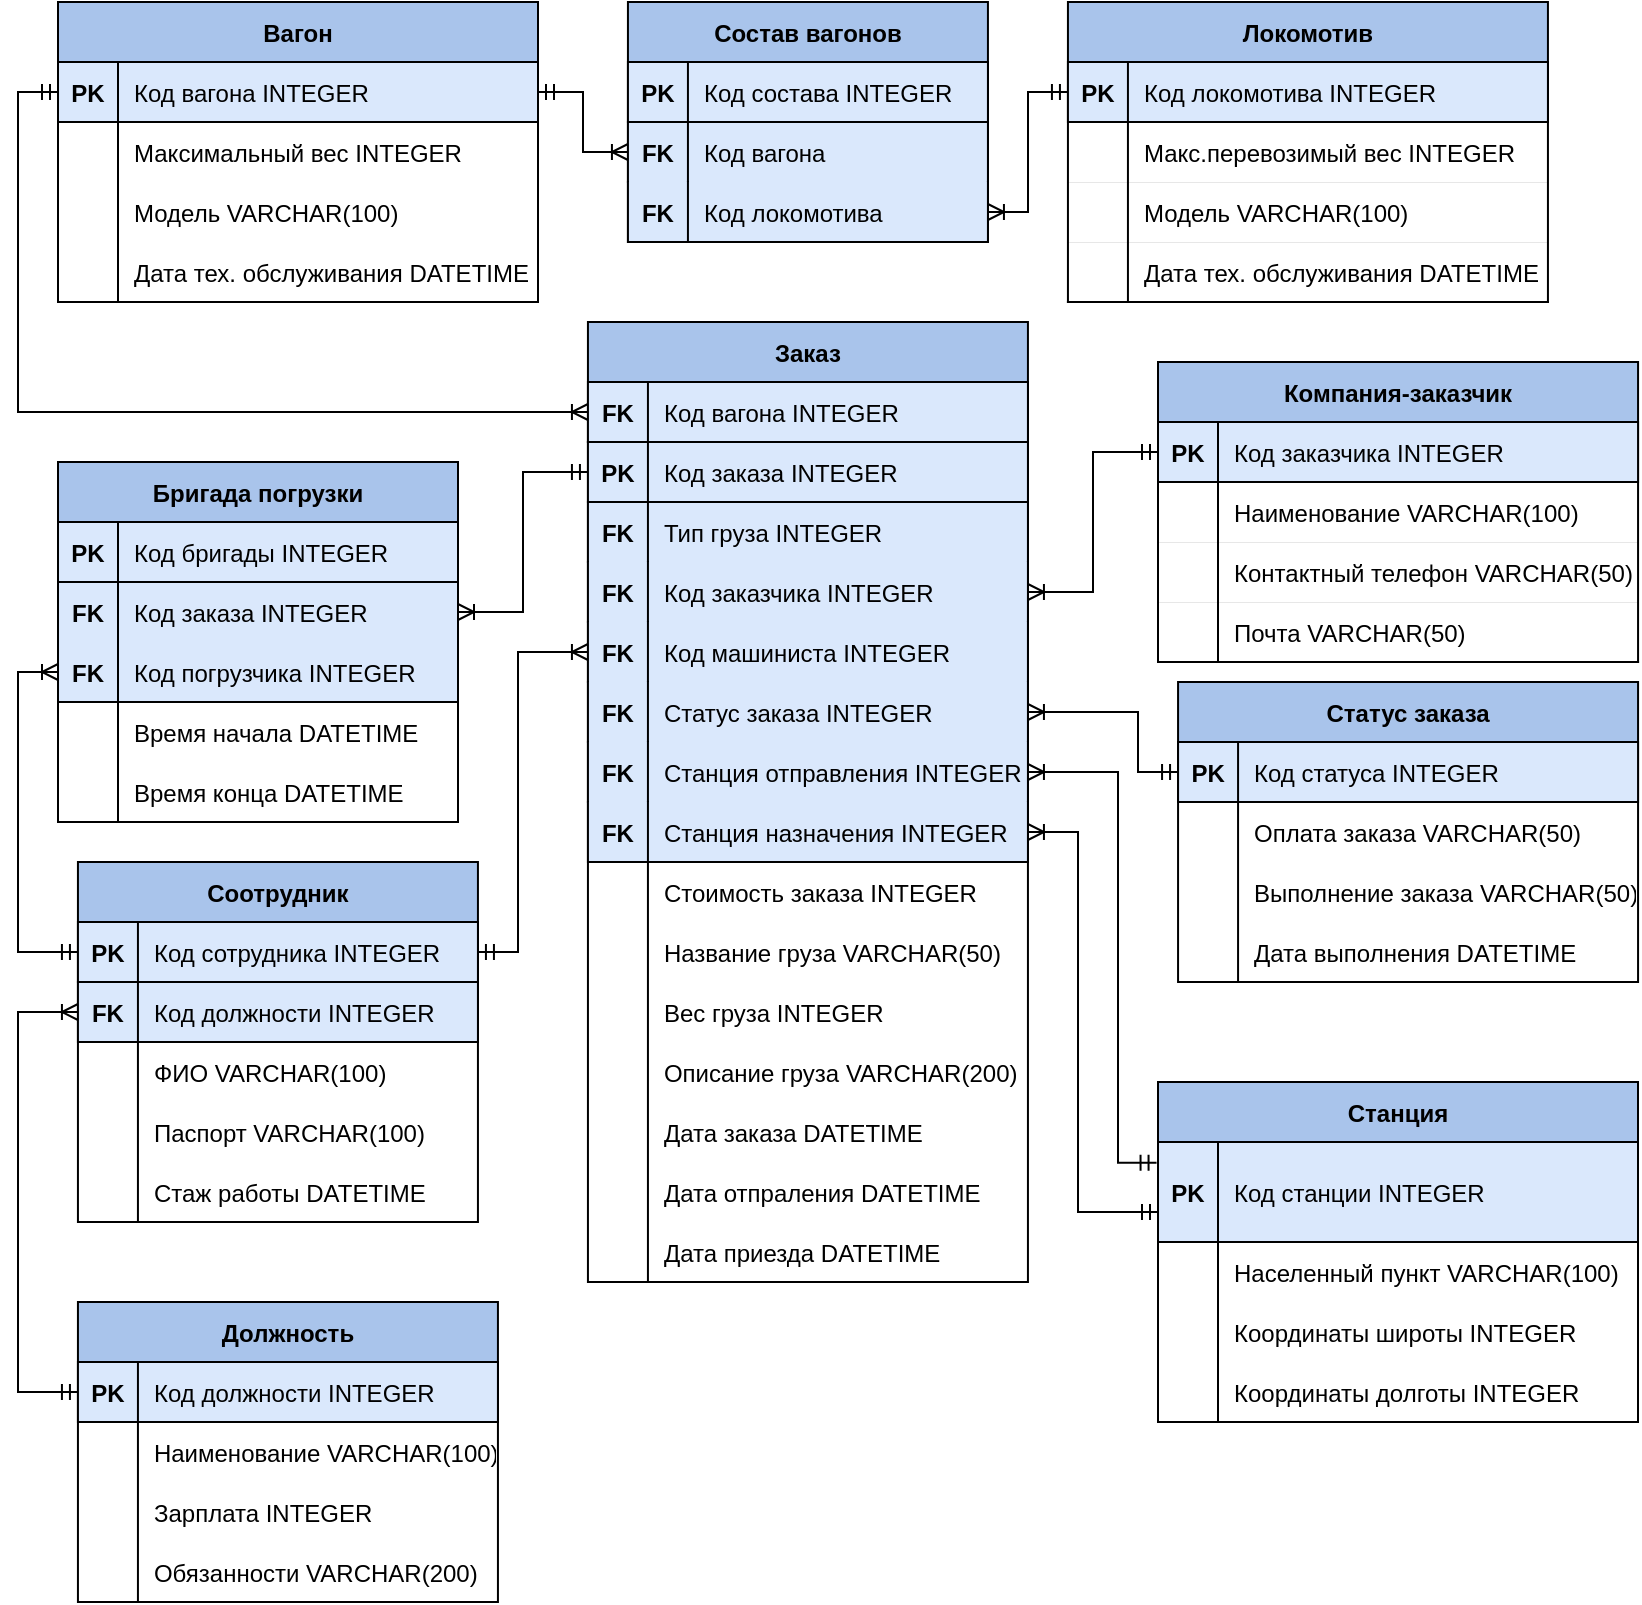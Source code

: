 <mxfile version="17.4.6" type="device"><diagram id="R2lEEEUBdFMjLlhIrx00" name="Page-1"><mxGraphModel dx="1293" dy="732" grid="1" gridSize="10" guides="1" tooltips="1" connect="1" arrows="1" fold="1" page="1" pageScale="1" pageWidth="850" pageHeight="1100" math="0" shadow="0" extFonts="Permanent Marker^https://fonts.googleapis.com/css?family=Permanent+Marker"><root><mxCell id="0"/><mxCell id="1" parent="0"/><mxCell id="m44YNwv5EoBZIFPIXdlW-1" value="Заказ" style="shape=table;startSize=30;container=1;collapsible=1;childLayout=tableLayout;fixedRows=1;rowLines=0;fontStyle=1;align=center;resizeLast=1;fillColor=#A9C4EB;" parent="1" vertex="1"><mxGeometry x="304.97" y="210" width="220" height="480" as="geometry"/></mxCell><mxCell id="m44YNwv5EoBZIFPIXdlW-149" style="shape=tableRow;horizontal=0;startSize=0;swimlaneHead=0;swimlaneBody=0;fillColor=#dae8fc;collapsible=0;dropTarget=0;points=[[0,0.5],[1,0.5]];portConstraint=eastwest;top=1;left=1;right=1;bottom=1;strokeColor=#000000;strokeWidth=1;" parent="m44YNwv5EoBZIFPIXdlW-1" vertex="1"><mxGeometry y="30" width="220" height="30" as="geometry"/></mxCell><mxCell id="m44YNwv5EoBZIFPIXdlW-150" value="FK" style="shape=partialRectangle;connectable=0;fillColor=none;top=0;left=0;bottom=1;right=0;editable=1;overflow=hidden;fontStyle=1" parent="m44YNwv5EoBZIFPIXdlW-149" vertex="1"><mxGeometry width="30" height="30" as="geometry"><mxRectangle width="30" height="30" as="alternateBounds"/></mxGeometry></mxCell><mxCell id="m44YNwv5EoBZIFPIXdlW-151" value="Код вагона INTEGER" style="shape=partialRectangle;connectable=0;fillColor=none;top=0;left=1;bottom=0;right=0;align=left;spacingLeft=6;fontStyle=0;overflow=hidden;" parent="m44YNwv5EoBZIFPIXdlW-149" vertex="1"><mxGeometry x="30" width="190" height="30" as="geometry"><mxRectangle width="190" height="30" as="alternateBounds"/></mxGeometry></mxCell><mxCell id="m44YNwv5EoBZIFPIXdlW-2" value="" style="shape=tableRow;horizontal=0;startSize=0;swimlaneHead=0;swimlaneBody=0;fillColor=#dae8fc;collapsible=0;dropTarget=0;points=[[0,0.5],[1,0.5]];portConstraint=eastwest;top=1;left=1;right=1;bottom=1;strokeColor=#000000;strokeWidth=1;" parent="m44YNwv5EoBZIFPIXdlW-1" vertex="1"><mxGeometry y="60" width="220" height="30" as="geometry"/></mxCell><mxCell id="m44YNwv5EoBZIFPIXdlW-3" value="PK" style="shape=partialRectangle;connectable=0;fillColor=none;top=0;left=0;bottom=0;right=0;fontStyle=1;overflow=hidden;" parent="m44YNwv5EoBZIFPIXdlW-2" vertex="1"><mxGeometry width="30" height="30" as="geometry"><mxRectangle width="30" height="30" as="alternateBounds"/></mxGeometry></mxCell><mxCell id="m44YNwv5EoBZIFPIXdlW-4" value="Код заказа INTEGER" style="shape=partialRectangle;connectable=0;fillColor=none;top=0;left=1;bottom=0;right=0;align=left;spacingLeft=6;fontStyle=0;overflow=hidden;" parent="m44YNwv5EoBZIFPIXdlW-2" vertex="1"><mxGeometry x="30" width="190" height="30" as="geometry"><mxRectangle width="190" height="30" as="alternateBounds"/></mxGeometry></mxCell><mxCell id="m44YNwv5EoBZIFPIXdlW-5" value="" style="shape=tableRow;horizontal=0;startSize=0;swimlaneHead=0;swimlaneBody=0;fillColor=#dae8fc;collapsible=0;dropTarget=0;points=[[0,0.5],[1,0.5]];portConstraint=eastwest;top=1;left=1;right=1;bottom=0;strokeColor=#000000;strokeWidth=1;" parent="m44YNwv5EoBZIFPIXdlW-1" vertex="1"><mxGeometry y="90" width="220" height="30" as="geometry"/></mxCell><mxCell id="m44YNwv5EoBZIFPIXdlW-6" value="FK" style="shape=partialRectangle;connectable=0;fillColor=none;top=0;left=0;bottom=0;right=0;editable=1;overflow=hidden;fontStyle=1" parent="m44YNwv5EoBZIFPIXdlW-5" vertex="1"><mxGeometry width="30" height="30" as="geometry"><mxRectangle width="30" height="30" as="alternateBounds"/></mxGeometry></mxCell><mxCell id="m44YNwv5EoBZIFPIXdlW-7" value="Тип груза INTEGER" style="shape=partialRectangle;connectable=0;fillColor=none;top=0;left=1;bottom=0;right=0;align=left;spacingLeft=6;fontStyle=0;overflow=hidden;" parent="m44YNwv5EoBZIFPIXdlW-5" vertex="1"><mxGeometry x="30" width="190" height="30" as="geometry"><mxRectangle width="190" height="30" as="alternateBounds"/></mxGeometry></mxCell><mxCell id="m44YNwv5EoBZIFPIXdlW-8" value="" style="shape=tableRow;horizontal=0;startSize=0;swimlaneHead=0;swimlaneBody=0;fillColor=#dae8fc;collapsible=0;dropTarget=0;points=[[0,0.5],[1,0.5]];portConstraint=eastwest;top=0;left=1;right=1;bottom=0;strokeColor=#000000;strokeWidth=1;" parent="m44YNwv5EoBZIFPIXdlW-1" vertex="1"><mxGeometry y="120" width="220" height="30" as="geometry"/></mxCell><mxCell id="m44YNwv5EoBZIFPIXdlW-9" value="FK" style="shape=partialRectangle;connectable=0;fillColor=none;top=0;left=0;bottom=0;right=0;editable=1;overflow=hidden;fontStyle=1" parent="m44YNwv5EoBZIFPIXdlW-8" vertex="1"><mxGeometry width="30" height="30" as="geometry"><mxRectangle width="30" height="30" as="alternateBounds"/></mxGeometry></mxCell><mxCell id="m44YNwv5EoBZIFPIXdlW-10" value="Код заказчика INTEGER" style="shape=partialRectangle;connectable=0;fillColor=none;top=0;left=1;bottom=0;right=0;align=left;spacingLeft=6;fontStyle=0;overflow=hidden;" parent="m44YNwv5EoBZIFPIXdlW-8" vertex="1"><mxGeometry x="30" width="190" height="30" as="geometry"><mxRectangle width="190" height="30" as="alternateBounds"/></mxGeometry></mxCell><mxCell id="V0lHO8htse3Dm955M76d-1" style="shape=tableRow;horizontal=0;startSize=0;swimlaneHead=0;swimlaneBody=0;fillColor=#dae8fc;collapsible=0;dropTarget=0;points=[[0,0.5],[1,0.5]];portConstraint=eastwest;top=0;left=1;right=1;bottom=0;strokeColor=#000000;strokeWidth=1;" parent="m44YNwv5EoBZIFPIXdlW-1" vertex="1"><mxGeometry y="150" width="220" height="30" as="geometry"/></mxCell><mxCell id="V0lHO8htse3Dm955M76d-2" value="FK" style="shape=partialRectangle;connectable=0;fillColor=none;top=0;left=0;bottom=0;right=0;editable=1;overflow=hidden;fontStyle=1" parent="V0lHO8htse3Dm955M76d-1" vertex="1"><mxGeometry width="30" height="30" as="geometry"><mxRectangle width="30" height="30" as="alternateBounds"/></mxGeometry></mxCell><mxCell id="V0lHO8htse3Dm955M76d-3" value="Код машиниста INTEGER" style="shape=partialRectangle;connectable=0;fillColor=none;top=0;left=1;bottom=0;right=0;align=left;spacingLeft=6;fontStyle=0;overflow=hidden;" parent="V0lHO8htse3Dm955M76d-1" vertex="1"><mxGeometry x="30" width="190" height="30" as="geometry"><mxRectangle width="190" height="30" as="alternateBounds"/></mxGeometry></mxCell><mxCell id="m44YNwv5EoBZIFPIXdlW-33" style="shape=tableRow;horizontal=0;startSize=0;swimlaneHead=0;swimlaneBody=0;fillColor=#dae8fc;collapsible=0;dropTarget=0;points=[[0,0.5],[1,0.5]];portConstraint=eastwest;top=0;left=1;right=1;bottom=0;strokeColor=#000000;strokeWidth=1;" parent="m44YNwv5EoBZIFPIXdlW-1" vertex="1"><mxGeometry y="180" width="220" height="30" as="geometry"/></mxCell><mxCell id="m44YNwv5EoBZIFPIXdlW-34" value="FK" style="shape=partialRectangle;connectable=0;fillColor=none;top=0;left=0;bottom=0;right=0;editable=1;overflow=hidden;fontStyle=1" parent="m44YNwv5EoBZIFPIXdlW-33" vertex="1"><mxGeometry width="30" height="30" as="geometry"><mxRectangle width="30" height="30" as="alternateBounds"/></mxGeometry></mxCell><mxCell id="m44YNwv5EoBZIFPIXdlW-35" value="Статус заказа INTEGER" style="shape=partialRectangle;connectable=0;fillColor=none;top=0;left=1;bottom=0;right=0;align=left;spacingLeft=6;fontStyle=0;overflow=hidden;" parent="m44YNwv5EoBZIFPIXdlW-33" vertex="1"><mxGeometry x="30" width="190" height="30" as="geometry"><mxRectangle width="190" height="30" as="alternateBounds"/></mxGeometry></mxCell><mxCell id="m44YNwv5EoBZIFPIXdlW-18" style="shape=tableRow;horizontal=0;startSize=0;swimlaneHead=0;swimlaneBody=0;fillColor=#dae8fc;collapsible=0;dropTarget=0;points=[[0,0.5],[1,0.5]];portConstraint=eastwest;top=0;left=1;right=1;bottom=0;strokeColor=#000000;strokeWidth=1;" parent="m44YNwv5EoBZIFPIXdlW-1" vertex="1"><mxGeometry y="210" width="220" height="30" as="geometry"/></mxCell><mxCell id="m44YNwv5EoBZIFPIXdlW-19" value="FK" style="shape=partialRectangle;connectable=0;fillColor=none;top=0;left=0;bottom=0;right=0;editable=1;overflow=hidden;fontStyle=1" parent="m44YNwv5EoBZIFPIXdlW-18" vertex="1"><mxGeometry width="30" height="30" as="geometry"><mxRectangle width="30" height="30" as="alternateBounds"/></mxGeometry></mxCell><mxCell id="m44YNwv5EoBZIFPIXdlW-20" value="Станция отправления INTEGER" style="shape=partialRectangle;connectable=0;fillColor=none;top=0;left=1;bottom=0;right=0;align=left;spacingLeft=6;fontStyle=0;overflow=hidden;" parent="m44YNwv5EoBZIFPIXdlW-18" vertex="1"><mxGeometry x="30" width="190" height="30" as="geometry"><mxRectangle width="190" height="30" as="alternateBounds"/></mxGeometry></mxCell><mxCell id="m44YNwv5EoBZIFPIXdlW-11" value="" style="shape=tableRow;horizontal=0;startSize=0;swimlaneHead=0;swimlaneBody=0;fillColor=#dae8fc;collapsible=0;dropTarget=0;points=[[0,0.5],[1,0.5]];portConstraint=eastwest;top=0;left=1;right=1;bottom=1;strokeColor=#000000;strokeWidth=1;" parent="m44YNwv5EoBZIFPIXdlW-1" vertex="1"><mxGeometry y="240" width="220" height="30" as="geometry"/></mxCell><mxCell id="m44YNwv5EoBZIFPIXdlW-12" value="FK" style="shape=partialRectangle;connectable=0;fillColor=none;top=0;left=0;bottom=0;right=0;editable=1;overflow=hidden;fontStyle=1" parent="m44YNwv5EoBZIFPIXdlW-11" vertex="1"><mxGeometry width="30" height="30" as="geometry"><mxRectangle width="30" height="30" as="alternateBounds"/></mxGeometry></mxCell><mxCell id="m44YNwv5EoBZIFPIXdlW-13" value="Станция назначения INTEGER" style="shape=partialRectangle;connectable=0;fillColor=none;top=0;left=1;bottom=0;right=0;align=left;spacingLeft=6;fontStyle=0;overflow=hidden;" parent="m44YNwv5EoBZIFPIXdlW-11" vertex="1"><mxGeometry x="30" width="190" height="30" as="geometry"><mxRectangle width="190" height="30" as="alternateBounds"/></mxGeometry></mxCell><mxCell id="m44YNwv5EoBZIFPIXdlW-27" style="shape=tableRow;horizontal=0;startSize=0;swimlaneHead=0;swimlaneBody=0;fillColor=none;collapsible=0;dropTarget=0;points=[[0,0.5],[1,0.5]];portConstraint=eastwest;top=0;left=0;right=0;bottom=0;" parent="m44YNwv5EoBZIFPIXdlW-1" vertex="1"><mxGeometry y="270" width="220" height="30" as="geometry"/></mxCell><mxCell id="m44YNwv5EoBZIFPIXdlW-28" style="shape=partialRectangle;connectable=0;fillColor=none;top=0;left=0;bottom=0;right=0;editable=1;overflow=hidden;fontStyle=1" parent="m44YNwv5EoBZIFPIXdlW-27" vertex="1"><mxGeometry width="30" height="30" as="geometry"><mxRectangle width="30" height="30" as="alternateBounds"/></mxGeometry></mxCell><mxCell id="m44YNwv5EoBZIFPIXdlW-29" value="Стоимость заказа INTEGER" style="shape=partialRectangle;connectable=0;fillColor=none;top=0;left=0;bottom=0;right=0;align=left;spacingLeft=6;overflow=hidden;" parent="m44YNwv5EoBZIFPIXdlW-27" vertex="1"><mxGeometry x="30" width="190" height="30" as="geometry"><mxRectangle width="190" height="30" as="alternateBounds"/></mxGeometry></mxCell><mxCell id="cxPXX743-q3q7c2yxDF6-69" style="shape=tableRow;horizontal=0;startSize=0;swimlaneHead=0;swimlaneBody=0;fillColor=none;collapsible=0;dropTarget=0;points=[[0,0.5],[1,0.5]];portConstraint=eastwest;top=0;left=0;right=0;bottom=0;" parent="m44YNwv5EoBZIFPIXdlW-1" vertex="1"><mxGeometry y="300" width="220" height="30" as="geometry"/></mxCell><mxCell id="cxPXX743-q3q7c2yxDF6-70" style="shape=partialRectangle;connectable=0;fillColor=none;top=0;left=0;bottom=0;right=0;editable=1;overflow=hidden;fontStyle=1" parent="cxPXX743-q3q7c2yxDF6-69" vertex="1"><mxGeometry width="30" height="30" as="geometry"><mxRectangle width="30" height="30" as="alternateBounds"/></mxGeometry></mxCell><mxCell id="cxPXX743-q3q7c2yxDF6-71" value="Название груза VARCHAR(50)" style="shape=partialRectangle;connectable=0;fillColor=none;top=0;left=0;bottom=0;right=0;align=left;spacingLeft=6;overflow=hidden;" parent="cxPXX743-q3q7c2yxDF6-69" vertex="1"><mxGeometry x="30" width="190" height="30" as="geometry"><mxRectangle width="190" height="30" as="alternateBounds"/></mxGeometry></mxCell><mxCell id="cxPXX743-q3q7c2yxDF6-75" style="shape=tableRow;horizontal=0;startSize=0;swimlaneHead=0;swimlaneBody=0;fillColor=none;collapsible=0;dropTarget=0;points=[[0,0.5],[1,0.5]];portConstraint=eastwest;top=0;left=0;right=0;bottom=0;" parent="m44YNwv5EoBZIFPIXdlW-1" vertex="1"><mxGeometry y="330" width="220" height="30" as="geometry"/></mxCell><mxCell id="cxPXX743-q3q7c2yxDF6-76" style="shape=partialRectangle;connectable=0;fillColor=none;top=0;left=0;bottom=0;right=0;editable=1;overflow=hidden;fontStyle=1" parent="cxPXX743-q3q7c2yxDF6-75" vertex="1"><mxGeometry width="30" height="30" as="geometry"><mxRectangle width="30" height="30" as="alternateBounds"/></mxGeometry></mxCell><mxCell id="cxPXX743-q3q7c2yxDF6-77" value="Вес груза INTEGER" style="shape=partialRectangle;connectable=0;fillColor=none;top=0;left=0;bottom=0;right=0;align=left;spacingLeft=6;overflow=hidden;" parent="cxPXX743-q3q7c2yxDF6-75" vertex="1"><mxGeometry x="30" width="190" height="30" as="geometry"><mxRectangle width="190" height="30" as="alternateBounds"/></mxGeometry></mxCell><mxCell id="cxPXX743-q3q7c2yxDF6-72" style="shape=tableRow;horizontal=0;startSize=0;swimlaneHead=0;swimlaneBody=0;fillColor=none;collapsible=0;dropTarget=0;points=[[0,0.5],[1,0.5]];portConstraint=eastwest;top=0;left=0;right=0;bottom=0;" parent="m44YNwv5EoBZIFPIXdlW-1" vertex="1"><mxGeometry y="360" width="220" height="30" as="geometry"/></mxCell><mxCell id="cxPXX743-q3q7c2yxDF6-73" style="shape=partialRectangle;connectable=0;fillColor=none;top=0;left=0;bottom=0;right=0;editable=1;overflow=hidden;fontStyle=1" parent="cxPXX743-q3q7c2yxDF6-72" vertex="1"><mxGeometry width="30" height="30" as="geometry"><mxRectangle width="30" height="30" as="alternateBounds"/></mxGeometry></mxCell><mxCell id="cxPXX743-q3q7c2yxDF6-74" value="Описание груза VARCHAR(200)" style="shape=partialRectangle;connectable=0;fillColor=none;top=0;left=0;bottom=0;right=0;align=left;spacingLeft=6;overflow=hidden;" parent="cxPXX743-q3q7c2yxDF6-72" vertex="1"><mxGeometry x="30" width="190" height="30" as="geometry"><mxRectangle width="190" height="30" as="alternateBounds"/></mxGeometry></mxCell><mxCell id="m44YNwv5EoBZIFPIXdlW-82" style="shape=tableRow;horizontal=0;startSize=0;swimlaneHead=0;swimlaneBody=0;fillColor=none;collapsible=0;dropTarget=0;points=[[0,0.5],[1,0.5]];portConstraint=eastwest;top=0;left=0;right=0;bottom=0;" parent="m44YNwv5EoBZIFPIXdlW-1" vertex="1"><mxGeometry y="390" width="220" height="30" as="geometry"/></mxCell><mxCell id="m44YNwv5EoBZIFPIXdlW-83" style="shape=partialRectangle;connectable=0;fillColor=none;top=0;left=0;bottom=0;right=0;editable=1;overflow=hidden;fontStyle=1" parent="m44YNwv5EoBZIFPIXdlW-82" vertex="1"><mxGeometry width="30" height="30" as="geometry"><mxRectangle width="30" height="30" as="alternateBounds"/></mxGeometry></mxCell><mxCell id="m44YNwv5EoBZIFPIXdlW-84" value="Дата заказа DATETIME" style="shape=partialRectangle;connectable=0;fillColor=none;top=0;left=0;bottom=0;right=0;align=left;spacingLeft=6;overflow=hidden;" parent="m44YNwv5EoBZIFPIXdlW-82" vertex="1"><mxGeometry x="30" width="190" height="30" as="geometry"><mxRectangle width="190" height="30" as="alternateBounds"/></mxGeometry></mxCell><mxCell id="FdvziF4W1VK1t7q7ipFr-17" style="shape=tableRow;horizontal=0;startSize=0;swimlaneHead=0;swimlaneBody=0;fillColor=none;collapsible=0;dropTarget=0;points=[[0,0.5],[1,0.5]];portConstraint=eastwest;top=0;left=0;right=0;bottom=0;" vertex="1" parent="m44YNwv5EoBZIFPIXdlW-1"><mxGeometry y="420" width="220" height="30" as="geometry"/></mxCell><mxCell id="FdvziF4W1VK1t7q7ipFr-18" style="shape=partialRectangle;connectable=0;fillColor=none;top=0;left=0;bottom=0;right=0;editable=1;overflow=hidden;fontStyle=1" vertex="1" parent="FdvziF4W1VK1t7q7ipFr-17"><mxGeometry width="30" height="30" as="geometry"><mxRectangle width="30" height="30" as="alternateBounds"/></mxGeometry></mxCell><mxCell id="FdvziF4W1VK1t7q7ipFr-19" value="Дата отпраления DATETIME" style="shape=partialRectangle;connectable=0;fillColor=none;top=0;left=0;bottom=0;right=0;align=left;spacingLeft=6;overflow=hidden;" vertex="1" parent="FdvziF4W1VK1t7q7ipFr-17"><mxGeometry x="30" width="190" height="30" as="geometry"><mxRectangle width="190" height="30" as="alternateBounds"/></mxGeometry></mxCell><mxCell id="FdvziF4W1VK1t7q7ipFr-20" style="shape=tableRow;horizontal=0;startSize=0;swimlaneHead=0;swimlaneBody=0;fillColor=none;collapsible=0;dropTarget=0;points=[[0,0.5],[1,0.5]];portConstraint=eastwest;top=0;left=0;right=0;bottom=0;" vertex="1" parent="m44YNwv5EoBZIFPIXdlW-1"><mxGeometry y="450" width="220" height="30" as="geometry"/></mxCell><mxCell id="FdvziF4W1VK1t7q7ipFr-21" style="shape=partialRectangle;connectable=0;fillColor=none;top=0;left=0;bottom=0;right=0;editable=1;overflow=hidden;fontStyle=1" vertex="1" parent="FdvziF4W1VK1t7q7ipFr-20"><mxGeometry width="30" height="30" as="geometry"><mxRectangle width="30" height="30" as="alternateBounds"/></mxGeometry></mxCell><mxCell id="FdvziF4W1VK1t7q7ipFr-22" value="Дата приезда DATETIME" style="shape=partialRectangle;connectable=0;fillColor=none;top=0;left=0;bottom=0;right=0;align=left;spacingLeft=6;overflow=hidden;" vertex="1" parent="FdvziF4W1VK1t7q7ipFr-20"><mxGeometry x="30" width="190" height="30" as="geometry"><mxRectangle width="190" height="30" as="alternateBounds"/></mxGeometry></mxCell><mxCell id="m44YNwv5EoBZIFPIXdlW-72" value="Компания-заказчик" style="shape=table;startSize=30;container=1;collapsible=1;childLayout=tableLayout;fixedRows=1;rowLines=0;fontStyle=1;align=center;resizeLast=1;fillColor=#A9C4EB;" parent="1" vertex="1"><mxGeometry x="590" y="230" width="240.03" height="150" as="geometry"/></mxCell><mxCell id="m44YNwv5EoBZIFPIXdlW-73" value="" style="shape=tableRow;horizontal=0;startSize=0;swimlaneHead=0;swimlaneBody=0;fillColor=#dae8fc;collapsible=0;dropTarget=0;points=[[0,0.5],[1,0.5]];portConstraint=eastwest;top=1;left=1;right=1;bottom=1;strokeColor=#000000;strokeWidth=1;" parent="m44YNwv5EoBZIFPIXdlW-72" vertex="1"><mxGeometry y="30" width="240.03" height="30" as="geometry"/></mxCell><mxCell id="m44YNwv5EoBZIFPIXdlW-74" value="PK" style="shape=partialRectangle;connectable=0;fillColor=none;top=0;left=0;bottom=0;right=0;fontStyle=1;overflow=hidden;" parent="m44YNwv5EoBZIFPIXdlW-73" vertex="1"><mxGeometry width="30" height="30" as="geometry"><mxRectangle width="30" height="30" as="alternateBounds"/></mxGeometry></mxCell><mxCell id="m44YNwv5EoBZIFPIXdlW-75" value="Код заказчика INTEGER" style="shape=partialRectangle;connectable=0;fillColor=none;top=0;left=1;bottom=0;right=0;align=left;spacingLeft=6;fontStyle=0;overflow=hidden;" parent="m44YNwv5EoBZIFPIXdlW-73" vertex="1"><mxGeometry x="30" width="210.03" height="30" as="geometry"><mxRectangle width="210.03" height="30" as="alternateBounds"/></mxGeometry></mxCell><mxCell id="m44YNwv5EoBZIFPIXdlW-79" value="" style="shape=tableRow;horizontal=0;startSize=0;swimlaneHead=0;swimlaneBody=0;fillColor=none;collapsible=0;dropTarget=0;points=[[0,0.5],[1,0.5]];portConstraint=eastwest;top=0;left=0;right=0;bottom=0;strokeWidth=0;" parent="m44YNwv5EoBZIFPIXdlW-72" vertex="1"><mxGeometry y="60" width="240.03" height="30" as="geometry"/></mxCell><mxCell id="m44YNwv5EoBZIFPIXdlW-80" value="" style="shape=partialRectangle;connectable=0;fillColor=none;top=0;left=0;bottom=1;right=0;editable=1;overflow=hidden;fontStyle=1;strokeWidth=0;" parent="m44YNwv5EoBZIFPIXdlW-79" vertex="1"><mxGeometry width="30" height="30" as="geometry"><mxRectangle width="30" height="30" as="alternateBounds"/></mxGeometry></mxCell><mxCell id="m44YNwv5EoBZIFPIXdlW-81" value="Наименование VARCHAR(100)" style="shape=partialRectangle;connectable=0;fillColor=none;top=0;left=0;bottom=1;right=0;align=left;spacingLeft=6;overflow=hidden;strokeWidth=0;" parent="m44YNwv5EoBZIFPIXdlW-79" vertex="1"><mxGeometry x="30" width="210.03" height="30" as="geometry"><mxRectangle width="210.03" height="30" as="alternateBounds"/></mxGeometry></mxCell><mxCell id="V0lHO8htse3Dm955M76d-17" style="shape=tableRow;horizontal=0;startSize=0;swimlaneHead=0;swimlaneBody=0;fillColor=none;collapsible=0;dropTarget=0;points=[[0,0.5],[1,0.5]];portConstraint=eastwest;top=0;left=0;right=0;bottom=0;strokeWidth=0;" parent="m44YNwv5EoBZIFPIXdlW-72" vertex="1"><mxGeometry y="90" width="240.03" height="30" as="geometry"/></mxCell><mxCell id="V0lHO8htse3Dm955M76d-18" style="shape=partialRectangle;connectable=0;fillColor=none;top=0;left=0;bottom=1;right=0;editable=1;overflow=hidden;fontStyle=1;strokeWidth=0;" parent="V0lHO8htse3Dm955M76d-17" vertex="1"><mxGeometry width="30" height="30" as="geometry"><mxRectangle width="30" height="30" as="alternateBounds"/></mxGeometry></mxCell><mxCell id="V0lHO8htse3Dm955M76d-19" value="Контактный телефон VARCHAR(50)" style="shape=partialRectangle;connectable=0;fillColor=none;top=0;left=0;bottom=1;right=0;align=left;spacingLeft=6;overflow=hidden;strokeWidth=0;" parent="V0lHO8htse3Dm955M76d-17" vertex="1"><mxGeometry x="30" width="210.03" height="30" as="geometry"><mxRectangle width="210.03" height="30" as="alternateBounds"/></mxGeometry></mxCell><mxCell id="m44YNwv5EoBZIFPIXdlW-85" style="shape=tableRow;horizontal=0;startSize=0;swimlaneHead=0;swimlaneBody=0;fillColor=none;collapsible=0;dropTarget=0;points=[[0,0.5],[1,0.5]];portConstraint=eastwest;top=0;left=0;right=0;bottom=0;" parent="m44YNwv5EoBZIFPIXdlW-72" vertex="1"><mxGeometry y="120" width="240.03" height="30" as="geometry"/></mxCell><mxCell id="m44YNwv5EoBZIFPIXdlW-86" style="shape=partialRectangle;connectable=0;fillColor=none;top=0;left=0;bottom=1;right=0;editable=1;overflow=hidden;fontStyle=1" parent="m44YNwv5EoBZIFPIXdlW-85" vertex="1"><mxGeometry width="30" height="30" as="geometry"><mxRectangle width="30" height="30" as="alternateBounds"/></mxGeometry></mxCell><mxCell id="m44YNwv5EoBZIFPIXdlW-87" value="Почта VARCHAR(50)" style="shape=partialRectangle;connectable=0;fillColor=none;top=0;left=0;bottom=1;right=0;align=left;spacingLeft=6;overflow=hidden;" parent="m44YNwv5EoBZIFPIXdlW-85" vertex="1"><mxGeometry x="30" width="210.03" height="30" as="geometry"><mxRectangle width="210.03" height="30" as="alternateBounds"/></mxGeometry></mxCell><mxCell id="m44YNwv5EoBZIFPIXdlW-94" style="edgeStyle=orthogonalEdgeStyle;rounded=0;orthogonalLoop=1;jettySize=auto;html=1;entryX=0;entryY=0.5;entryDx=0;entryDy=0;startArrow=ERoneToMany;startFill=0;endArrow=ERmandOne;endFill=0;" parent="1" source="m44YNwv5EoBZIFPIXdlW-8" target="m44YNwv5EoBZIFPIXdlW-73" edge="1"><mxGeometry relative="1" as="geometry"/></mxCell><mxCell id="m44YNwv5EoBZIFPIXdlW-165" value="Вагон" style="shape=table;startSize=30;container=1;collapsible=1;childLayout=tableLayout;fixedRows=1;rowLines=0;fontStyle=1;align=center;resizeLast=1;strokeColor=#000000;strokeWidth=1;fillColor=#A9C4EB;" parent="1" vertex="1"><mxGeometry x="40" y="50" width="240" height="150" as="geometry"/></mxCell><mxCell id="m44YNwv5EoBZIFPIXdlW-166" value="" style="shape=tableRow;horizontal=0;startSize=0;swimlaneHead=0;swimlaneBody=0;fillColor=#dae8fc;collapsible=0;dropTarget=0;points=[[0,0.5],[1,0.5]];portConstraint=eastwest;top=1;left=1;right=1;bottom=1;strokeColor=#000000;strokeWidth=1;" parent="m44YNwv5EoBZIFPIXdlW-165" vertex="1"><mxGeometry y="30" width="240" height="30" as="geometry"/></mxCell><mxCell id="m44YNwv5EoBZIFPIXdlW-167" value="PK" style="shape=partialRectangle;connectable=0;fillColor=none;top=0;left=0;bottom=0;right=0;fontStyle=1;overflow=hidden;strokeColor=#000000;strokeWidth=1;" parent="m44YNwv5EoBZIFPIXdlW-166" vertex="1"><mxGeometry width="30" height="30" as="geometry"><mxRectangle width="30" height="30" as="alternateBounds"/></mxGeometry></mxCell><mxCell id="m44YNwv5EoBZIFPIXdlW-168" value="Код вагона INTEGER" style="shape=partialRectangle;connectable=0;fillColor=none;top=1;left=1;bottom=1;right=1;align=left;spacingLeft=6;fontStyle=0;overflow=hidden;strokeColor=#000000;strokeWidth=1;" parent="m44YNwv5EoBZIFPIXdlW-166" vertex="1"><mxGeometry x="30" width="210" height="30" as="geometry"><mxRectangle width="210" height="30" as="alternateBounds"/></mxGeometry></mxCell><mxCell id="m44YNwv5EoBZIFPIXdlW-169" value="" style="shape=tableRow;horizontal=0;startSize=0;swimlaneHead=0;swimlaneBody=0;fillColor=none;collapsible=0;dropTarget=0;points=[[0,0.5],[1,0.5]];portConstraint=eastwest;top=0;left=0;right=0;bottom=0;strokeColor=#000000;strokeWidth=1;" parent="m44YNwv5EoBZIFPIXdlW-165" vertex="1"><mxGeometry y="60" width="240" height="30" as="geometry"/></mxCell><mxCell id="m44YNwv5EoBZIFPIXdlW-170" value="" style="shape=partialRectangle;connectable=0;fillColor=none;top=0;left=0;bottom=0;right=0;editable=1;overflow=hidden;strokeColor=#000000;strokeWidth=1;" parent="m44YNwv5EoBZIFPIXdlW-169" vertex="1"><mxGeometry width="30" height="30" as="geometry"><mxRectangle width="30" height="30" as="alternateBounds"/></mxGeometry></mxCell><mxCell id="m44YNwv5EoBZIFPIXdlW-171" value="Максимальный вес INTEGER" style="shape=partialRectangle;connectable=0;fillColor=none;top=0;left=0;bottom=0;right=0;align=left;spacingLeft=6;overflow=hidden;strokeColor=#000000;strokeWidth=1;" parent="m44YNwv5EoBZIFPIXdlW-169" vertex="1"><mxGeometry x="30" width="210" height="30" as="geometry"><mxRectangle width="210" height="30" as="alternateBounds"/></mxGeometry></mxCell><mxCell id="m44YNwv5EoBZIFPIXdlW-172" value="" style="shape=tableRow;horizontal=0;startSize=0;swimlaneHead=0;swimlaneBody=0;fillColor=none;collapsible=0;dropTarget=0;points=[[0,0.5],[1,0.5]];portConstraint=eastwest;top=0;left=0;right=0;bottom=0;strokeColor=#000000;strokeWidth=1;" parent="m44YNwv5EoBZIFPIXdlW-165" vertex="1"><mxGeometry y="90" width="240" height="30" as="geometry"/></mxCell><mxCell id="m44YNwv5EoBZIFPIXdlW-173" value="" style="shape=partialRectangle;connectable=0;fillColor=none;top=0;left=0;bottom=0;right=0;editable=1;overflow=hidden;strokeColor=#000000;strokeWidth=1;" parent="m44YNwv5EoBZIFPIXdlW-172" vertex="1"><mxGeometry width="30" height="30" as="geometry"><mxRectangle width="30" height="30" as="alternateBounds"/></mxGeometry></mxCell><mxCell id="m44YNwv5EoBZIFPIXdlW-174" value="Модель VARCHAR(100)" style="shape=partialRectangle;connectable=0;fillColor=none;top=0;left=0;bottom=0;right=0;align=left;spacingLeft=6;overflow=hidden;strokeColor=#000000;strokeWidth=1;" parent="m44YNwv5EoBZIFPIXdlW-172" vertex="1"><mxGeometry x="30" width="210" height="30" as="geometry"><mxRectangle width="210" height="30" as="alternateBounds"/></mxGeometry></mxCell><mxCell id="m44YNwv5EoBZIFPIXdlW-175" value="" style="shape=tableRow;horizontal=0;startSize=0;swimlaneHead=0;swimlaneBody=0;fillColor=none;collapsible=0;dropTarget=0;points=[[0,0.5],[1,0.5]];portConstraint=eastwest;top=0;left=0;right=0;bottom=0;strokeColor=#000000;strokeWidth=1;" parent="m44YNwv5EoBZIFPIXdlW-165" vertex="1"><mxGeometry y="120" width="240" height="30" as="geometry"/></mxCell><mxCell id="m44YNwv5EoBZIFPIXdlW-176" value="" style="shape=partialRectangle;connectable=0;fillColor=none;top=0;left=0;bottom=0;right=0;editable=1;overflow=hidden;strokeColor=#000000;strokeWidth=1;" parent="m44YNwv5EoBZIFPIXdlW-175" vertex="1"><mxGeometry width="30" height="30" as="geometry"><mxRectangle width="30" height="30" as="alternateBounds"/></mxGeometry></mxCell><mxCell id="m44YNwv5EoBZIFPIXdlW-177" value="Дата тех. обслуживания DATETIME" style="shape=partialRectangle;connectable=0;fillColor=none;top=0;left=0;bottom=0;right=0;align=left;spacingLeft=6;overflow=hidden;strokeColor=#000000;strokeWidth=1;" parent="m44YNwv5EoBZIFPIXdlW-175" vertex="1"><mxGeometry x="30" width="210" height="30" as="geometry"><mxRectangle width="210" height="30" as="alternateBounds"/></mxGeometry></mxCell><mxCell id="m44YNwv5EoBZIFPIXdlW-179" value="Состав вагонов" style="shape=table;startSize=30;container=1;collapsible=1;childLayout=tableLayout;fixedRows=1;rowLines=0;fontStyle=1;align=center;resizeLast=1;strokeColor=#000000;strokeWidth=1;fillColor=#A9C4EB;" parent="1" vertex="1"><mxGeometry x="324.97" y="50" width="180" height="120" as="geometry"/></mxCell><mxCell id="m44YNwv5EoBZIFPIXdlW-180" value="" style="shape=tableRow;horizontal=0;startSize=0;swimlaneHead=0;swimlaneBody=0;fillColor=#dae8fc;collapsible=0;dropTarget=0;points=[[0,0.5],[1,0.5]];portConstraint=eastwest;top=1;left=1;right=1;bottom=1;strokeColor=#000000;strokeWidth=1;" parent="m44YNwv5EoBZIFPIXdlW-179" vertex="1"><mxGeometry y="30" width="180" height="30" as="geometry"/></mxCell><mxCell id="m44YNwv5EoBZIFPIXdlW-181" value="PK" style="shape=partialRectangle;connectable=0;fillColor=none;top=0;left=0;bottom=0;right=0;fontStyle=1;overflow=hidden;strokeColor=#000000;strokeWidth=1;" parent="m44YNwv5EoBZIFPIXdlW-180" vertex="1"><mxGeometry width="30" height="30" as="geometry"><mxRectangle width="30" height="30" as="alternateBounds"/></mxGeometry></mxCell><mxCell id="m44YNwv5EoBZIFPIXdlW-182" value="Код состава INTEGER" style="shape=partialRectangle;connectable=0;fillColor=none;top=0;left=1;bottom=0;right=0;align=left;spacingLeft=6;fontStyle=0;overflow=hidden;strokeColor=#000000;strokeWidth=1;" parent="m44YNwv5EoBZIFPIXdlW-180" vertex="1"><mxGeometry x="30" width="150" height="30" as="geometry"><mxRectangle width="150" height="30" as="alternateBounds"/></mxGeometry></mxCell><mxCell id="m44YNwv5EoBZIFPIXdlW-183" value="" style="shape=tableRow;horizontal=0;startSize=0;swimlaneHead=0;swimlaneBody=0;fillColor=#dae8fc;collapsible=0;dropTarget=0;points=[[0,0.5],[1,0.5]];portConstraint=eastwest;top=1;left=1;right=1;bottom=0;strokeColor=#000000;strokeWidth=1;" parent="m44YNwv5EoBZIFPIXdlW-179" vertex="1"><mxGeometry y="60" width="180" height="30" as="geometry"/></mxCell><mxCell id="m44YNwv5EoBZIFPIXdlW-184" value="FK" style="shape=partialRectangle;connectable=0;fillColor=none;top=0;left=0;bottom=0;right=0;editable=1;overflow=hidden;strokeColor=#000000;strokeWidth=1;fontStyle=1" parent="m44YNwv5EoBZIFPIXdlW-183" vertex="1"><mxGeometry width="30" height="30" as="geometry"><mxRectangle width="30" height="30" as="alternateBounds"/></mxGeometry></mxCell><mxCell id="m44YNwv5EoBZIFPIXdlW-185" value="Код вагона" style="shape=partialRectangle;connectable=0;fillColor=none;top=0;left=1;bottom=0;right=0;align=left;spacingLeft=6;fontStyle=0;overflow=hidden;" parent="m44YNwv5EoBZIFPIXdlW-183" vertex="1"><mxGeometry x="30" width="150" height="30" as="geometry"><mxRectangle width="150" height="30" as="alternateBounds"/></mxGeometry></mxCell><mxCell id="m44YNwv5EoBZIFPIXdlW-186" value="" style="shape=tableRow;horizontal=0;startSize=0;swimlaneHead=0;swimlaneBody=0;fillColor=#dae8fc;collapsible=0;dropTarget=0;points=[[0,0.5],[1,0.5]];portConstraint=eastwest;top=0;left=1;right=1;bottom=1;strokeColor=#000000;strokeWidth=1;" parent="m44YNwv5EoBZIFPIXdlW-179" vertex="1"><mxGeometry y="90" width="180" height="30" as="geometry"/></mxCell><mxCell id="m44YNwv5EoBZIFPIXdlW-187" value="FK" style="shape=partialRectangle;connectable=0;fillColor=none;top=0;left=0;bottom=0;right=0;editable=1;overflow=hidden;strokeColor=#000000;strokeWidth=1;fontStyle=1" parent="m44YNwv5EoBZIFPIXdlW-186" vertex="1"><mxGeometry width="30" height="30" as="geometry"><mxRectangle width="30" height="30" as="alternateBounds"/></mxGeometry></mxCell><mxCell id="m44YNwv5EoBZIFPIXdlW-188" value="Код локомотива" style="shape=partialRectangle;connectable=0;fillColor=none;top=0;left=1;bottom=0;right=0;align=left;spacingLeft=6;fontStyle=0;overflow=hidden;" parent="m44YNwv5EoBZIFPIXdlW-186" vertex="1"><mxGeometry x="30" width="150" height="30" as="geometry"><mxRectangle width="150" height="30" as="alternateBounds"/></mxGeometry></mxCell><mxCell id="m44YNwv5EoBZIFPIXdlW-192" style="edgeStyle=orthogonalEdgeStyle;rounded=0;orthogonalLoop=1;jettySize=auto;html=1;entryX=1;entryY=0.5;entryDx=0;entryDy=0;startArrow=ERoneToMany;startFill=0;endArrow=ERmandOne;endFill=0;" parent="1" source="m44YNwv5EoBZIFPIXdlW-183" target="m44YNwv5EoBZIFPIXdlW-166" edge="1"><mxGeometry relative="1" as="geometry"/></mxCell><mxCell id="m44YNwv5EoBZIFPIXdlW-193" value="Локомотив" style="shape=table;startSize=30;container=1;collapsible=1;childLayout=tableLayout;fixedRows=1;rowLines=0;fontStyle=1;align=center;resizeLast=1;fillColor=#A9C4EB;" parent="1" vertex="1"><mxGeometry x="544.97" y="50" width="240" height="150" as="geometry"/></mxCell><mxCell id="m44YNwv5EoBZIFPIXdlW-194" value="" style="shape=tableRow;horizontal=0;startSize=0;swimlaneHead=0;swimlaneBody=0;fillColor=#dae8fc;collapsible=0;dropTarget=0;points=[[0,0.5],[1,0.5]];portConstraint=eastwest;top=1;left=1;right=1;bottom=1;strokeColor=#000000;strokeWidth=1;" parent="m44YNwv5EoBZIFPIXdlW-193" vertex="1"><mxGeometry y="30" width="240" height="30" as="geometry"/></mxCell><mxCell id="m44YNwv5EoBZIFPIXdlW-195" value="PK" style="shape=partialRectangle;connectable=0;fillColor=none;top=0;left=0;bottom=0;right=0;fontStyle=1;overflow=hidden;" parent="m44YNwv5EoBZIFPIXdlW-194" vertex="1"><mxGeometry width="30" height="30" as="geometry"><mxRectangle width="30" height="30" as="alternateBounds"/></mxGeometry></mxCell><mxCell id="m44YNwv5EoBZIFPIXdlW-196" value="Код локомотива INTEGER" style="shape=partialRectangle;connectable=0;fillColor=none;top=0;left=1;bottom=0;right=0;align=left;spacingLeft=6;fontStyle=0;overflow=hidden;" parent="m44YNwv5EoBZIFPIXdlW-194" vertex="1"><mxGeometry x="30" width="210" height="30" as="geometry"><mxRectangle width="210" height="30" as="alternateBounds"/></mxGeometry></mxCell><mxCell id="m44YNwv5EoBZIFPIXdlW-197" value="" style="shape=tableRow;horizontal=0;startSize=0;swimlaneHead=0;swimlaneBody=0;fillColor=none;collapsible=0;dropTarget=0;points=[[0,0.5],[1,0.5]];portConstraint=eastwest;top=0;left=0;right=0;bottom=0;strokeWidth=0;" parent="m44YNwv5EoBZIFPIXdlW-193" vertex="1"><mxGeometry y="60" width="240" height="30" as="geometry"/></mxCell><mxCell id="m44YNwv5EoBZIFPIXdlW-198" value="" style="shape=partialRectangle;connectable=0;fillColor=none;top=0;left=0;bottom=1;right=0;editable=1;overflow=hidden;fontStyle=1;strokeWidth=0;" parent="m44YNwv5EoBZIFPIXdlW-197" vertex="1"><mxGeometry width="30" height="30" as="geometry"><mxRectangle width="30" height="30" as="alternateBounds"/></mxGeometry></mxCell><mxCell id="m44YNwv5EoBZIFPIXdlW-199" value="Макс.перевозимый вес INTEGER" style="shape=partialRectangle;connectable=0;fillColor=none;top=0;left=0;bottom=1;right=0;align=left;spacingLeft=6;overflow=hidden;strokeWidth=0;" parent="m44YNwv5EoBZIFPIXdlW-197" vertex="1"><mxGeometry x="30" width="210" height="30" as="geometry"><mxRectangle width="210" height="30" as="alternateBounds"/></mxGeometry></mxCell><mxCell id="m44YNwv5EoBZIFPIXdlW-200" style="shape=tableRow;horizontal=0;startSize=0;swimlaneHead=0;swimlaneBody=0;fillColor=none;collapsible=0;dropTarget=0;points=[[0,0.5],[1,0.5]];portConstraint=eastwest;top=0;left=0;right=0;bottom=0;strokeWidth=0;" parent="m44YNwv5EoBZIFPIXdlW-193" vertex="1"><mxGeometry y="90" width="240" height="30" as="geometry"/></mxCell><mxCell id="m44YNwv5EoBZIFPIXdlW-201" style="shape=partialRectangle;connectable=0;fillColor=none;top=0;left=0;bottom=1;right=0;editable=1;overflow=hidden;fontStyle=1;strokeWidth=0;" parent="m44YNwv5EoBZIFPIXdlW-200" vertex="1"><mxGeometry width="30" height="30" as="geometry"><mxRectangle width="30" height="30" as="alternateBounds"/></mxGeometry></mxCell><mxCell id="m44YNwv5EoBZIFPIXdlW-202" value="Модель VARCHAR(100)" style="shape=partialRectangle;connectable=0;fillColor=none;top=0;left=0;bottom=1;right=0;align=left;spacingLeft=6;overflow=hidden;strokeWidth=0;" parent="m44YNwv5EoBZIFPIXdlW-200" vertex="1"><mxGeometry x="30" width="210" height="30" as="geometry"><mxRectangle width="210" height="30" as="alternateBounds"/></mxGeometry></mxCell><mxCell id="m44YNwv5EoBZIFPIXdlW-203" style="shape=tableRow;horizontal=0;startSize=0;swimlaneHead=0;swimlaneBody=0;fillColor=none;collapsible=0;dropTarget=0;points=[[0,0.5],[1,0.5]];portConstraint=eastwest;top=0;left=0;right=0;bottom=0;" parent="m44YNwv5EoBZIFPIXdlW-193" vertex="1"><mxGeometry y="120" width="240" height="30" as="geometry"/></mxCell><mxCell id="m44YNwv5EoBZIFPIXdlW-204" style="shape=partialRectangle;connectable=0;fillColor=none;top=0;left=0;bottom=1;right=0;editable=1;overflow=hidden;fontStyle=1" parent="m44YNwv5EoBZIFPIXdlW-203" vertex="1"><mxGeometry width="30" height="30" as="geometry"><mxRectangle width="30" height="30" as="alternateBounds"/></mxGeometry></mxCell><mxCell id="m44YNwv5EoBZIFPIXdlW-205" value="Дата тех. обслуживания DATETIME" style="shape=partialRectangle;connectable=0;fillColor=none;top=0;left=0;bottom=1;right=0;align=left;spacingLeft=6;overflow=hidden;" parent="m44YNwv5EoBZIFPIXdlW-203" vertex="1"><mxGeometry x="30" width="210" height="30" as="geometry"><mxRectangle width="210" height="30" as="alternateBounds"/></mxGeometry></mxCell><mxCell id="m44YNwv5EoBZIFPIXdlW-207" style="edgeStyle=orthogonalEdgeStyle;rounded=0;orthogonalLoop=1;jettySize=auto;html=1;entryX=0;entryY=0.5;entryDx=0;entryDy=0;startArrow=ERoneToMany;startFill=0;endArrow=ERmandOne;endFill=0;" parent="1" source="m44YNwv5EoBZIFPIXdlW-186" target="m44YNwv5EoBZIFPIXdlW-194" edge="1"><mxGeometry relative="1" as="geometry"/></mxCell><mxCell id="m44YNwv5EoBZIFPIXdlW-208" value="Станция" style="shape=table;startSize=30;container=1;collapsible=1;childLayout=tableLayout;fixedRows=1;rowLines=0;fontStyle=1;align=center;resizeLast=1;strokeColor=#000000;strokeWidth=1;fillColor=#A9C4EB;" parent="1" vertex="1"><mxGeometry x="590" y="590" width="240" height="170" as="geometry"/></mxCell><mxCell id="m44YNwv5EoBZIFPIXdlW-209" value="" style="shape=tableRow;horizontal=0;startSize=0;swimlaneHead=0;swimlaneBody=0;fillColor=#dae8fc;collapsible=0;dropTarget=0;points=[[0,0.5],[1,0.5]];portConstraint=eastwest;top=1;left=1;right=1;bottom=1;strokeColor=#000000;strokeWidth=1;" parent="m44YNwv5EoBZIFPIXdlW-208" vertex="1"><mxGeometry y="30" width="240" height="50" as="geometry"/></mxCell><mxCell id="m44YNwv5EoBZIFPIXdlW-210" value="PK" style="shape=partialRectangle;connectable=0;fillColor=none;top=0;left=0;bottom=0;right=0;fontStyle=1;overflow=hidden;strokeColor=#000000;strokeWidth=1;" parent="m44YNwv5EoBZIFPIXdlW-209" vertex="1"><mxGeometry width="30" height="50" as="geometry"><mxRectangle width="30" height="50" as="alternateBounds"/></mxGeometry></mxCell><mxCell id="m44YNwv5EoBZIFPIXdlW-211" value="Код станции INTEGER" style="shape=partialRectangle;connectable=0;fillColor=none;top=0;left=1;bottom=0;right=0;align=left;spacingLeft=6;fontStyle=0;overflow=hidden;" parent="m44YNwv5EoBZIFPIXdlW-209" vertex="1"><mxGeometry x="30" width="210" height="50" as="geometry"><mxRectangle width="210" height="50" as="alternateBounds"/></mxGeometry></mxCell><mxCell id="m44YNwv5EoBZIFPIXdlW-212" value="" style="shape=tableRow;horizontal=0;startSize=0;swimlaneHead=0;swimlaneBody=0;fillColor=none;collapsible=0;dropTarget=0;points=[[0,0.5],[1,0.5]];portConstraint=eastwest;top=0;left=0;right=0;bottom=0;strokeColor=#000000;strokeWidth=1;" parent="m44YNwv5EoBZIFPIXdlW-208" vertex="1"><mxGeometry y="80" width="240" height="30" as="geometry"/></mxCell><mxCell id="m44YNwv5EoBZIFPIXdlW-213" value="" style="shape=partialRectangle;connectable=0;fillColor=none;top=0;left=0;bottom=0;right=0;editable=1;overflow=hidden;strokeColor=#000000;strokeWidth=1;" parent="m44YNwv5EoBZIFPIXdlW-212" vertex="1"><mxGeometry width="30" height="30" as="geometry"><mxRectangle width="30" height="30" as="alternateBounds"/></mxGeometry></mxCell><mxCell id="m44YNwv5EoBZIFPIXdlW-214" value="Населенный пункт VARCHAR(100)" style="shape=partialRectangle;connectable=0;fillColor=none;top=0;left=0;bottom=0;right=0;align=left;spacingLeft=6;overflow=hidden;strokeColor=#000000;strokeWidth=1;" parent="m44YNwv5EoBZIFPIXdlW-212" vertex="1"><mxGeometry x="30" width="210" height="30" as="geometry"><mxRectangle width="210" height="30" as="alternateBounds"/></mxGeometry></mxCell><mxCell id="m44YNwv5EoBZIFPIXdlW-215" value="" style="shape=tableRow;horizontal=0;startSize=0;swimlaneHead=0;swimlaneBody=0;fillColor=none;collapsible=0;dropTarget=0;points=[[0,0.5],[1,0.5]];portConstraint=eastwest;top=0;left=0;right=0;bottom=0;strokeColor=#000000;strokeWidth=1;" parent="m44YNwv5EoBZIFPIXdlW-208" vertex="1"><mxGeometry y="110" width="240" height="30" as="geometry"/></mxCell><mxCell id="m44YNwv5EoBZIFPIXdlW-216" value="" style="shape=partialRectangle;connectable=0;fillColor=none;top=0;left=0;bottom=0;right=0;editable=1;overflow=hidden;strokeColor=#000000;strokeWidth=1;" parent="m44YNwv5EoBZIFPIXdlW-215" vertex="1"><mxGeometry width="30" height="30" as="geometry"><mxRectangle width="30" height="30" as="alternateBounds"/></mxGeometry></mxCell><mxCell id="m44YNwv5EoBZIFPIXdlW-217" value="Координаты широты INTEGER" style="shape=partialRectangle;connectable=0;fillColor=none;top=0;left=0;bottom=0;right=0;align=left;spacingLeft=6;overflow=hidden;strokeColor=#000000;strokeWidth=1;" parent="m44YNwv5EoBZIFPIXdlW-215" vertex="1"><mxGeometry x="30" width="210" height="30" as="geometry"><mxRectangle width="210" height="30" as="alternateBounds"/></mxGeometry></mxCell><mxCell id="m44YNwv5EoBZIFPIXdlW-218" value="" style="shape=tableRow;horizontal=0;startSize=0;swimlaneHead=0;swimlaneBody=0;fillColor=none;collapsible=0;dropTarget=0;points=[[0,0.5],[1,0.5]];portConstraint=eastwest;top=0;left=0;right=0;bottom=0;strokeColor=#000000;strokeWidth=1;" parent="m44YNwv5EoBZIFPIXdlW-208" vertex="1"><mxGeometry y="140" width="240" height="30" as="geometry"/></mxCell><mxCell id="m44YNwv5EoBZIFPIXdlW-219" value="" style="shape=partialRectangle;connectable=0;fillColor=none;top=0;left=0;bottom=0;right=0;editable=1;overflow=hidden;strokeColor=#000000;strokeWidth=1;" parent="m44YNwv5EoBZIFPIXdlW-218" vertex="1"><mxGeometry width="30" height="30" as="geometry"><mxRectangle width="30" height="30" as="alternateBounds"/></mxGeometry></mxCell><mxCell id="m44YNwv5EoBZIFPIXdlW-220" value="Координаты долготы INTEGER" style="shape=partialRectangle;connectable=0;fillColor=none;top=0;left=0;bottom=0;right=0;align=left;spacingLeft=6;overflow=hidden;strokeColor=#000000;strokeWidth=1;" parent="m44YNwv5EoBZIFPIXdlW-218" vertex="1"><mxGeometry x="30" width="210" height="30" as="geometry"><mxRectangle width="210" height="30" as="alternateBounds"/></mxGeometry></mxCell><mxCell id="m44YNwv5EoBZIFPIXdlW-244" style="edgeStyle=orthogonalEdgeStyle;rounded=0;orthogonalLoop=1;jettySize=auto;html=1;startArrow=ERmandOne;startFill=0;endArrow=ERmandOne;endFill=0;" parent="1" edge="1"><mxGeometry relative="1" as="geometry"><mxPoint x="260" y="685" as="sourcePoint"/></mxGeometry></mxCell><mxCell id="m44YNwv5EoBZIFPIXdlW-245" value="Статус заказа" style="shape=table;startSize=30;container=1;collapsible=1;childLayout=tableLayout;fixedRows=1;rowLines=0;fontStyle=1;align=center;resizeLast=1;strokeColor=#000000;strokeWidth=1;fillColor=#A9C4EB;" parent="1" vertex="1"><mxGeometry x="600.03" y="390" width="230" height="150" as="geometry"/></mxCell><mxCell id="m44YNwv5EoBZIFPIXdlW-246" value="" style="shape=tableRow;horizontal=0;startSize=0;swimlaneHead=0;swimlaneBody=0;fillColor=#dae8fc;collapsible=0;dropTarget=0;points=[[0,0.5],[1,0.5]];portConstraint=eastwest;top=1;left=1;right=1;bottom=1;strokeColor=#000000;strokeWidth=1;" parent="m44YNwv5EoBZIFPIXdlW-245" vertex="1"><mxGeometry y="30" width="230" height="30" as="geometry"/></mxCell><mxCell id="m44YNwv5EoBZIFPIXdlW-247" value="PK" style="shape=partialRectangle;connectable=0;fillColor=none;top=0;left=0;bottom=0;right=0;fontStyle=1;overflow=hidden;strokeColor=#000000;strokeWidth=1;" parent="m44YNwv5EoBZIFPIXdlW-246" vertex="1"><mxGeometry width="30" height="30" as="geometry"><mxRectangle width="30" height="30" as="alternateBounds"/></mxGeometry></mxCell><mxCell id="m44YNwv5EoBZIFPIXdlW-248" value="Код статуса INTEGER" style="shape=partialRectangle;connectable=0;fillColor=none;top=0;left=1;bottom=0;right=0;align=left;spacingLeft=6;fontStyle=0;overflow=hidden;" parent="m44YNwv5EoBZIFPIXdlW-246" vertex="1"><mxGeometry x="30" width="200" height="30" as="geometry"><mxRectangle width="200" height="30" as="alternateBounds"/></mxGeometry></mxCell><mxCell id="m44YNwv5EoBZIFPIXdlW-249" value="" style="shape=tableRow;horizontal=0;startSize=0;swimlaneHead=0;swimlaneBody=0;fillColor=none;collapsible=0;dropTarget=0;points=[[0,0.5],[1,0.5]];portConstraint=eastwest;top=0;left=0;right=0;bottom=0;strokeColor=#000000;strokeWidth=1;" parent="m44YNwv5EoBZIFPIXdlW-245" vertex="1"><mxGeometry y="60" width="230" height="30" as="geometry"/></mxCell><mxCell id="m44YNwv5EoBZIFPIXdlW-250" value="" style="shape=partialRectangle;connectable=0;fillColor=none;top=0;left=0;bottom=0;right=0;editable=1;overflow=hidden;strokeColor=#000000;strokeWidth=1;" parent="m44YNwv5EoBZIFPIXdlW-249" vertex="1"><mxGeometry width="30" height="30" as="geometry"><mxRectangle width="30" height="30" as="alternateBounds"/></mxGeometry></mxCell><mxCell id="m44YNwv5EoBZIFPIXdlW-251" value="Оплата заказа VARCHAR(50)" style="shape=partialRectangle;connectable=0;fillColor=none;top=0;left=0;bottom=0;right=0;align=left;spacingLeft=6;overflow=hidden;strokeColor=#000000;strokeWidth=1;" parent="m44YNwv5EoBZIFPIXdlW-249" vertex="1"><mxGeometry x="30" width="200" height="30" as="geometry"><mxRectangle width="200" height="30" as="alternateBounds"/></mxGeometry></mxCell><mxCell id="m44YNwv5EoBZIFPIXdlW-252" value="" style="shape=tableRow;horizontal=0;startSize=0;swimlaneHead=0;swimlaneBody=0;fillColor=none;collapsible=0;dropTarget=0;points=[[0,0.5],[1,0.5]];portConstraint=eastwest;top=0;left=0;right=0;bottom=0;strokeColor=#000000;strokeWidth=1;" parent="m44YNwv5EoBZIFPIXdlW-245" vertex="1"><mxGeometry y="90" width="230" height="30" as="geometry"/></mxCell><mxCell id="m44YNwv5EoBZIFPIXdlW-253" value="" style="shape=partialRectangle;connectable=0;fillColor=none;top=0;left=0;bottom=0;right=0;editable=1;overflow=hidden;strokeColor=#000000;strokeWidth=1;" parent="m44YNwv5EoBZIFPIXdlW-252" vertex="1"><mxGeometry width="30" height="30" as="geometry"><mxRectangle width="30" height="30" as="alternateBounds"/></mxGeometry></mxCell><mxCell id="m44YNwv5EoBZIFPIXdlW-254" value="Выполнение заказа VARCHAR(50)" style="shape=partialRectangle;connectable=0;fillColor=none;top=0;left=0;bottom=0;right=0;align=left;spacingLeft=6;overflow=hidden;strokeColor=#000000;strokeWidth=1;" parent="m44YNwv5EoBZIFPIXdlW-252" vertex="1"><mxGeometry x="30" width="200" height="30" as="geometry"><mxRectangle width="200" height="30" as="alternateBounds"/></mxGeometry></mxCell><mxCell id="m44YNwv5EoBZIFPIXdlW-255" value="" style="shape=tableRow;horizontal=0;startSize=0;swimlaneHead=0;swimlaneBody=0;fillColor=none;collapsible=0;dropTarget=0;points=[[0,0.5],[1,0.5]];portConstraint=eastwest;top=0;left=0;right=0;bottom=0;strokeColor=#000000;strokeWidth=1;" parent="m44YNwv5EoBZIFPIXdlW-245" vertex="1"><mxGeometry y="120" width="230" height="30" as="geometry"/></mxCell><mxCell id="m44YNwv5EoBZIFPIXdlW-256" value="" style="shape=partialRectangle;connectable=0;fillColor=none;top=0;left=0;bottom=0;right=0;editable=1;overflow=hidden;strokeColor=#000000;strokeWidth=1;" parent="m44YNwv5EoBZIFPIXdlW-255" vertex="1"><mxGeometry width="30" height="30" as="geometry"><mxRectangle width="30" height="30" as="alternateBounds"/></mxGeometry></mxCell><mxCell id="m44YNwv5EoBZIFPIXdlW-257" value="Дата выполнения DATETIME" style="shape=partialRectangle;connectable=0;fillColor=none;top=0;left=0;bottom=0;right=0;align=left;spacingLeft=6;overflow=hidden;strokeColor=#000000;strokeWidth=1;" parent="m44YNwv5EoBZIFPIXdlW-255" vertex="1"><mxGeometry x="30" width="200" height="30" as="geometry"><mxRectangle width="200" height="30" as="alternateBounds"/></mxGeometry></mxCell><mxCell id="m44YNwv5EoBZIFPIXdlW-258" style="edgeStyle=orthogonalEdgeStyle;rounded=0;orthogonalLoop=1;jettySize=auto;html=1;entryX=0;entryY=0.5;entryDx=0;entryDy=0;startArrow=ERoneToMany;startFill=0;endArrow=ERmandOne;endFill=0;" parent="1" source="m44YNwv5EoBZIFPIXdlW-33" target="m44YNwv5EoBZIFPIXdlW-246" edge="1"><mxGeometry relative="1" as="geometry"><Array as="points"><mxPoint x="580" y="405"/><mxPoint x="580" y="435"/></Array></mxGeometry></mxCell><mxCell id="V0lHO8htse3Dm955M76d-22" style="edgeStyle=orthogonalEdgeStyle;rounded=0;orthogonalLoop=1;jettySize=auto;html=1;entryX=0;entryY=0.5;entryDx=0;entryDy=0;startArrow=ERoneToMany;startFill=0;endArrow=ERmandOne;endFill=0;exitX=0;exitY=0.5;exitDx=0;exitDy=0;" parent="1" source="m44YNwv5EoBZIFPIXdlW-149" target="m44YNwv5EoBZIFPIXdlW-166" edge="1"><mxGeometry relative="1" as="geometry"><Array as="points"><mxPoint x="20" y="255"/><mxPoint x="20" y="95"/></Array></mxGeometry></mxCell><mxCell id="cxPXX743-q3q7c2yxDF6-12" value="Соотрудник" style="shape=table;startSize=30;container=1;collapsible=1;childLayout=tableLayout;fixedRows=1;rowLines=0;fontStyle=1;align=center;resizeLast=1;fillColor=#A9C4EB;" parent="1" vertex="1"><mxGeometry x="49.97" y="480" width="200" height="180" as="geometry"/></mxCell><mxCell id="cxPXX743-q3q7c2yxDF6-13" value="" style="shape=tableRow;horizontal=0;startSize=0;swimlaneHead=0;swimlaneBody=0;fillColor=#dae8fc;collapsible=0;dropTarget=0;points=[[0,0.5],[1,0.5]];portConstraint=eastwest;top=1;left=1;right=1;bottom=1;strokeColor=#000000;strokeWidth=1;" parent="cxPXX743-q3q7c2yxDF6-12" vertex="1"><mxGeometry y="30" width="200" height="30" as="geometry"/></mxCell><mxCell id="cxPXX743-q3q7c2yxDF6-14" value="PK" style="shape=partialRectangle;connectable=0;fillColor=none;top=0;left=0;bottom=0;right=0;fontStyle=1;overflow=hidden;" parent="cxPXX743-q3q7c2yxDF6-13" vertex="1"><mxGeometry width="30" height="30" as="geometry"><mxRectangle width="30" height="30" as="alternateBounds"/></mxGeometry></mxCell><mxCell id="cxPXX743-q3q7c2yxDF6-15" value="Код сотрудника INTEGER" style="shape=partialRectangle;connectable=0;fillColor=none;top=0;left=1;bottom=0;right=0;align=left;spacingLeft=6;fontStyle=0;overflow=hidden;" parent="cxPXX743-q3q7c2yxDF6-13" vertex="1"><mxGeometry x="30" width="170" height="30" as="geometry"><mxRectangle width="170" height="30" as="alternateBounds"/></mxGeometry></mxCell><mxCell id="cxPXX743-q3q7c2yxDF6-41" style="shape=tableRow;horizontal=0;startSize=0;swimlaneHead=0;swimlaneBody=0;fillColor=#dae8fc;collapsible=0;dropTarget=0;points=[[0,0.5],[1,0.5]];portConstraint=eastwest;top=1;left=1;right=1;bottom=1;strokeColor=#000000;strokeWidth=1;" parent="cxPXX743-q3q7c2yxDF6-12" vertex="1"><mxGeometry y="60" width="200" height="30" as="geometry"/></mxCell><mxCell id="cxPXX743-q3q7c2yxDF6-42" value="FK" style="shape=partialRectangle;connectable=0;fillColor=none;top=0;left=0;bottom=0;right=0;fontStyle=1;overflow=hidden;" parent="cxPXX743-q3q7c2yxDF6-41" vertex="1"><mxGeometry width="30" height="30" as="geometry"><mxRectangle width="30" height="30" as="alternateBounds"/></mxGeometry></mxCell><mxCell id="cxPXX743-q3q7c2yxDF6-43" value="Код должности INTEGER" style="shape=partialRectangle;connectable=0;fillColor=none;top=0;left=1;bottom=0;right=0;align=left;spacingLeft=6;fontStyle=0;overflow=hidden;" parent="cxPXX743-q3q7c2yxDF6-41" vertex="1"><mxGeometry x="30" width="170" height="30" as="geometry"><mxRectangle width="170" height="30" as="alternateBounds"/></mxGeometry></mxCell><mxCell id="cxPXX743-q3q7c2yxDF6-16" value="" style="shape=tableRow;horizontal=0;startSize=0;swimlaneHead=0;swimlaneBody=0;fillColor=none;collapsible=0;dropTarget=0;points=[[0,0.5],[1,0.5]];portConstraint=eastwest;top=0;left=0;right=0;bottom=0;" parent="cxPXX743-q3q7c2yxDF6-12" vertex="1"><mxGeometry y="90" width="200" height="30" as="geometry"/></mxCell><mxCell id="cxPXX743-q3q7c2yxDF6-17" value="" style="shape=partialRectangle;connectable=0;fillColor=none;top=0;left=0;bottom=0;right=0;editable=1;overflow=hidden;" parent="cxPXX743-q3q7c2yxDF6-16" vertex="1"><mxGeometry width="30" height="30" as="geometry"><mxRectangle width="30" height="30" as="alternateBounds"/></mxGeometry></mxCell><mxCell id="cxPXX743-q3q7c2yxDF6-18" value="ФИО VARCHAR(100)" style="shape=partialRectangle;connectable=0;fillColor=none;top=0;left=0;bottom=0;right=0;align=left;spacingLeft=6;overflow=hidden;" parent="cxPXX743-q3q7c2yxDF6-16" vertex="1"><mxGeometry x="30" width="170" height="30" as="geometry"><mxRectangle width="170" height="30" as="alternateBounds"/></mxGeometry></mxCell><mxCell id="cxPXX743-q3q7c2yxDF6-19" value="" style="shape=tableRow;horizontal=0;startSize=0;swimlaneHead=0;swimlaneBody=0;fillColor=none;collapsible=0;dropTarget=0;points=[[0,0.5],[1,0.5]];portConstraint=eastwest;top=0;left=0;right=0;bottom=0;" parent="cxPXX743-q3q7c2yxDF6-12" vertex="1"><mxGeometry y="120" width="200" height="30" as="geometry"/></mxCell><mxCell id="cxPXX743-q3q7c2yxDF6-20" value="" style="shape=partialRectangle;connectable=0;fillColor=none;top=0;left=0;bottom=0;right=0;editable=1;overflow=hidden;" parent="cxPXX743-q3q7c2yxDF6-19" vertex="1"><mxGeometry width="30" height="30" as="geometry"><mxRectangle width="30" height="30" as="alternateBounds"/></mxGeometry></mxCell><mxCell id="cxPXX743-q3q7c2yxDF6-21" value="Паспорт VARCHAR(100)" style="shape=partialRectangle;connectable=0;fillColor=none;top=0;left=0;bottom=0;right=0;align=left;spacingLeft=6;overflow=hidden;" parent="cxPXX743-q3q7c2yxDF6-19" vertex="1"><mxGeometry x="30" width="170" height="30" as="geometry"><mxRectangle width="170" height="30" as="alternateBounds"/></mxGeometry></mxCell><mxCell id="cxPXX743-q3q7c2yxDF6-22" value="" style="shape=tableRow;horizontal=0;startSize=0;swimlaneHead=0;swimlaneBody=0;fillColor=none;collapsible=0;dropTarget=0;points=[[0,0.5],[1,0.5]];portConstraint=eastwest;top=0;left=0;right=0;bottom=0;" parent="cxPXX743-q3q7c2yxDF6-12" vertex="1"><mxGeometry y="150" width="200" height="30" as="geometry"/></mxCell><mxCell id="cxPXX743-q3q7c2yxDF6-23" value="" style="shape=partialRectangle;connectable=0;fillColor=none;top=0;left=0;bottom=0;right=0;editable=1;overflow=hidden;" parent="cxPXX743-q3q7c2yxDF6-22" vertex="1"><mxGeometry width="30" height="30" as="geometry"><mxRectangle width="30" height="30" as="alternateBounds"/></mxGeometry></mxCell><mxCell id="cxPXX743-q3q7c2yxDF6-24" value="Стаж работы DATETIME" style="shape=partialRectangle;connectable=0;fillColor=none;top=0;left=0;bottom=0;right=0;align=left;spacingLeft=6;overflow=hidden;" parent="cxPXX743-q3q7c2yxDF6-22" vertex="1"><mxGeometry x="30" width="170" height="30" as="geometry"><mxRectangle width="170" height="30" as="alternateBounds"/></mxGeometry></mxCell><mxCell id="cxPXX743-q3q7c2yxDF6-25" value="Бригада погрузки" style="shape=table;startSize=30;container=1;collapsible=1;childLayout=tableLayout;fixedRows=1;rowLines=0;fontStyle=1;align=center;resizeLast=1;fillColor=#A9C4EB;" parent="1" vertex="1"><mxGeometry x="40" y="280" width="200" height="180" as="geometry"/></mxCell><mxCell id="cxPXX743-q3q7c2yxDF6-26" value="" style="shape=tableRow;horizontal=0;startSize=0;swimlaneHead=0;swimlaneBody=0;fillColor=#dae8fc;collapsible=0;dropTarget=0;points=[[0,0.5],[1,0.5]];portConstraint=eastwest;top=1;left=1;right=1;bottom=1;strokeColor=#000000;strokeWidth=1;" parent="cxPXX743-q3q7c2yxDF6-25" vertex="1"><mxGeometry y="30" width="200" height="30" as="geometry"/></mxCell><mxCell id="cxPXX743-q3q7c2yxDF6-27" value="PK" style="shape=partialRectangle;connectable=0;fillColor=none;top=0;left=0;bottom=0;right=0;fontStyle=1;overflow=hidden;" parent="cxPXX743-q3q7c2yxDF6-26" vertex="1"><mxGeometry width="30" height="30" as="geometry"><mxRectangle width="30" height="30" as="alternateBounds"/></mxGeometry></mxCell><mxCell id="cxPXX743-q3q7c2yxDF6-28" value="Код бригады INTEGER" style="shape=partialRectangle;connectable=0;fillColor=none;top=0;left=1;bottom=0;right=0;align=left;spacingLeft=6;fontStyle=0;overflow=hidden;" parent="cxPXX743-q3q7c2yxDF6-26" vertex="1"><mxGeometry x="30" width="170" height="30" as="geometry"><mxRectangle width="170" height="30" as="alternateBounds"/></mxGeometry></mxCell><mxCell id="cxPXX743-q3q7c2yxDF6-32" value="" style="shape=tableRow;horizontal=0;startSize=0;swimlaneHead=0;swimlaneBody=0;fillColor=#dae8fc;collapsible=0;dropTarget=0;points=[[0,0.5],[1,0.5]];portConstraint=eastwest;top=1;left=1;right=1;bottom=0;strokeColor=#000000;strokeWidth=1;" parent="cxPXX743-q3q7c2yxDF6-25" vertex="1"><mxGeometry y="60" width="200" height="30" as="geometry"/></mxCell><mxCell id="cxPXX743-q3q7c2yxDF6-33" value="FK" style="shape=partialRectangle;connectable=0;fillColor=none;top=0;left=0;bottom=0;right=0;editable=1;overflow=hidden;fontStyle=1" parent="cxPXX743-q3q7c2yxDF6-32" vertex="1"><mxGeometry width="30" height="30" as="geometry"><mxRectangle width="30" height="30" as="alternateBounds"/></mxGeometry></mxCell><mxCell id="cxPXX743-q3q7c2yxDF6-34" value="Код заказа INTEGER" style="shape=partialRectangle;connectable=0;fillColor=none;top=0;left=1;bottom=0;right=0;align=left;spacingLeft=6;fontStyle=0;overflow=hidden;" parent="cxPXX743-q3q7c2yxDF6-32" vertex="1"><mxGeometry x="30" width="170" height="30" as="geometry"><mxRectangle width="170" height="30" as="alternateBounds"/></mxGeometry></mxCell><mxCell id="cxPXX743-q3q7c2yxDF6-35" value="" style="shape=tableRow;horizontal=0;startSize=0;swimlaneHead=0;swimlaneBody=0;fillColor=#dae8fc;collapsible=0;dropTarget=0;points=[[0,0.5],[1,0.5]];portConstraint=eastwest;top=0;left=1;right=1;bottom=1;strokeColor=#000000;strokeWidth=1;" parent="cxPXX743-q3q7c2yxDF6-25" vertex="1"><mxGeometry y="90" width="200" height="30" as="geometry"/></mxCell><mxCell id="cxPXX743-q3q7c2yxDF6-36" value="FK" style="shape=partialRectangle;connectable=0;fillColor=none;top=0;left=0;bottom=0;right=0;editable=1;overflow=hidden;fontStyle=1" parent="cxPXX743-q3q7c2yxDF6-35" vertex="1"><mxGeometry width="30" height="30" as="geometry"><mxRectangle width="30" height="30" as="alternateBounds"/></mxGeometry></mxCell><mxCell id="cxPXX743-q3q7c2yxDF6-37" value="Код погрузчика INTEGER" style="shape=partialRectangle;connectable=0;fillColor=none;top=0;left=1;bottom=0;right=0;align=left;spacingLeft=6;fontStyle=0;overflow=hidden;" parent="cxPXX743-q3q7c2yxDF6-35" vertex="1"><mxGeometry x="30" width="170" height="30" as="geometry"><mxRectangle width="170" height="30" as="alternateBounds"/></mxGeometry></mxCell><mxCell id="FdvziF4W1VK1t7q7ipFr-8" style="shape=tableRow;horizontal=0;startSize=0;swimlaneHead=0;swimlaneBody=0;fillColor=none;collapsible=0;dropTarget=0;points=[[0,0.5],[1,0.5]];portConstraint=eastwest;top=1;left=1;right=1;bottom=0;strokeColor=#000000;strokeWidth=1;" vertex="1" parent="cxPXX743-q3q7c2yxDF6-25"><mxGeometry y="120" width="200" height="30" as="geometry"/></mxCell><mxCell id="FdvziF4W1VK1t7q7ipFr-9" style="shape=partialRectangle;connectable=0;fillColor=none;top=0;left=0;bottom=0;right=0;editable=1;overflow=hidden;fontStyle=1" vertex="1" parent="FdvziF4W1VK1t7q7ipFr-8"><mxGeometry width="30" height="30" as="geometry"><mxRectangle width="30" height="30" as="alternateBounds"/></mxGeometry></mxCell><mxCell id="FdvziF4W1VK1t7q7ipFr-10" value="Время начала DATETIME" style="shape=partialRectangle;connectable=0;fillColor=none;top=0;left=1;bottom=0;right=0;align=left;spacingLeft=6;fontStyle=0;overflow=hidden;" vertex="1" parent="FdvziF4W1VK1t7q7ipFr-8"><mxGeometry x="30" width="170" height="30" as="geometry"><mxRectangle width="170" height="30" as="alternateBounds"/></mxGeometry></mxCell><mxCell id="FdvziF4W1VK1t7q7ipFr-11" style="shape=tableRow;horizontal=0;startSize=0;swimlaneHead=0;swimlaneBody=0;fillColor=none;collapsible=0;dropTarget=0;points=[[0,0.5],[1,0.5]];portConstraint=eastwest;top=0;left=1;right=1;bottom=1;strokeColor=#000000;strokeWidth=1;" vertex="1" parent="cxPXX743-q3q7c2yxDF6-25"><mxGeometry y="150" width="200" height="30" as="geometry"/></mxCell><mxCell id="FdvziF4W1VK1t7q7ipFr-12" style="shape=partialRectangle;connectable=0;fillColor=none;top=0;left=0;bottom=0;right=0;editable=1;overflow=hidden;fontStyle=1" vertex="1" parent="FdvziF4W1VK1t7q7ipFr-11"><mxGeometry width="30" height="30" as="geometry"><mxRectangle width="30" height="30" as="alternateBounds"/></mxGeometry></mxCell><mxCell id="FdvziF4W1VK1t7q7ipFr-13" value="Время конца DATETIME" style="shape=partialRectangle;connectable=0;fillColor=none;top=0;left=1;bottom=0;right=0;align=left;spacingLeft=6;fontStyle=0;overflow=hidden;" vertex="1" parent="FdvziF4W1VK1t7q7ipFr-11"><mxGeometry x="30" width="170" height="30" as="geometry"><mxRectangle width="170" height="30" as="alternateBounds"/></mxGeometry></mxCell><mxCell id="cxPXX743-q3q7c2yxDF6-44" value="Должность" style="shape=table;startSize=30;container=1;collapsible=1;childLayout=tableLayout;fixedRows=1;rowLines=0;fontStyle=1;align=center;resizeLast=1;fillColor=#A9C4EB;" parent="1" vertex="1"><mxGeometry x="49.97" y="700" width="210" height="150" as="geometry"/></mxCell><mxCell id="cxPXX743-q3q7c2yxDF6-45" value="" style="shape=tableRow;horizontal=0;startSize=0;swimlaneHead=0;swimlaneBody=0;fillColor=#dae8fc;collapsible=0;dropTarget=0;points=[[0,0.5],[1,0.5]];portConstraint=eastwest;top=1;left=1;right=1;bottom=1;strokeColor=#000000;strokeWidth=1;" parent="cxPXX743-q3q7c2yxDF6-44" vertex="1"><mxGeometry y="30" width="210" height="30" as="geometry"/></mxCell><mxCell id="cxPXX743-q3q7c2yxDF6-46" value="PK" style="shape=partialRectangle;connectable=0;fillColor=none;top=0;left=0;bottom=0;right=0;fontStyle=1;overflow=hidden;" parent="cxPXX743-q3q7c2yxDF6-45" vertex="1"><mxGeometry width="30" height="30" as="geometry"><mxRectangle width="30" height="30" as="alternateBounds"/></mxGeometry></mxCell><mxCell id="cxPXX743-q3q7c2yxDF6-47" value="Код должности INTEGER" style="shape=partialRectangle;connectable=0;fillColor=none;top=0;left=1;bottom=0;right=0;align=left;spacingLeft=6;fontStyle=0;overflow=hidden;" parent="cxPXX743-q3q7c2yxDF6-45" vertex="1"><mxGeometry x="30" width="180" height="30" as="geometry"><mxRectangle width="180" height="30" as="alternateBounds"/></mxGeometry></mxCell><mxCell id="cxPXX743-q3q7c2yxDF6-51" value="" style="shape=tableRow;horizontal=0;startSize=0;swimlaneHead=0;swimlaneBody=0;fillColor=none;collapsible=0;dropTarget=0;points=[[0,0.5],[1,0.5]];portConstraint=eastwest;top=0;left=0;right=0;bottom=0;" parent="cxPXX743-q3q7c2yxDF6-44" vertex="1"><mxGeometry y="60" width="210" height="30" as="geometry"/></mxCell><mxCell id="cxPXX743-q3q7c2yxDF6-52" value="" style="shape=partialRectangle;connectable=0;fillColor=none;top=0;left=0;bottom=0;right=0;editable=1;overflow=hidden;" parent="cxPXX743-q3q7c2yxDF6-51" vertex="1"><mxGeometry width="30" height="30" as="geometry"><mxRectangle width="30" height="30" as="alternateBounds"/></mxGeometry></mxCell><mxCell id="cxPXX743-q3q7c2yxDF6-53" value="Наименование VARCHAR(100)" style="shape=partialRectangle;connectable=0;fillColor=none;top=0;left=0;bottom=0;right=0;align=left;spacingLeft=6;overflow=hidden;" parent="cxPXX743-q3q7c2yxDF6-51" vertex="1"><mxGeometry x="30" width="180" height="30" as="geometry"><mxRectangle width="180" height="30" as="alternateBounds"/></mxGeometry></mxCell><mxCell id="cxPXX743-q3q7c2yxDF6-54" value="" style="shape=tableRow;horizontal=0;startSize=0;swimlaneHead=0;swimlaneBody=0;fillColor=none;collapsible=0;dropTarget=0;points=[[0,0.5],[1,0.5]];portConstraint=eastwest;top=0;left=0;right=0;bottom=0;" parent="cxPXX743-q3q7c2yxDF6-44" vertex="1"><mxGeometry y="90" width="210" height="30" as="geometry"/></mxCell><mxCell id="cxPXX743-q3q7c2yxDF6-55" value="" style="shape=partialRectangle;connectable=0;fillColor=none;top=0;left=0;bottom=0;right=0;editable=1;overflow=hidden;" parent="cxPXX743-q3q7c2yxDF6-54" vertex="1"><mxGeometry width="30" height="30" as="geometry"><mxRectangle width="30" height="30" as="alternateBounds"/></mxGeometry></mxCell><mxCell id="cxPXX743-q3q7c2yxDF6-56" value="Зарплата INTEGER" style="shape=partialRectangle;connectable=0;fillColor=none;top=0;left=0;bottom=0;right=0;align=left;spacingLeft=6;overflow=hidden;" parent="cxPXX743-q3q7c2yxDF6-54" vertex="1"><mxGeometry x="30" width="180" height="30" as="geometry"><mxRectangle width="180" height="30" as="alternateBounds"/></mxGeometry></mxCell><mxCell id="cxPXX743-q3q7c2yxDF6-57" value="" style="shape=tableRow;horizontal=0;startSize=0;swimlaneHead=0;swimlaneBody=0;fillColor=none;collapsible=0;dropTarget=0;points=[[0,0.5],[1,0.5]];portConstraint=eastwest;top=0;left=0;right=0;bottom=0;" parent="cxPXX743-q3q7c2yxDF6-44" vertex="1"><mxGeometry y="120" width="210" height="30" as="geometry"/></mxCell><mxCell id="cxPXX743-q3q7c2yxDF6-58" value="" style="shape=partialRectangle;connectable=0;fillColor=none;top=0;left=0;bottom=0;right=0;editable=1;overflow=hidden;" parent="cxPXX743-q3q7c2yxDF6-57" vertex="1"><mxGeometry width="30" height="30" as="geometry"><mxRectangle width="30" height="30" as="alternateBounds"/></mxGeometry></mxCell><mxCell id="cxPXX743-q3q7c2yxDF6-59" value="Обязанности VARCHAR(200)" style="shape=partialRectangle;connectable=0;fillColor=none;top=0;left=0;bottom=0;right=0;align=left;spacingLeft=6;overflow=hidden;" parent="cxPXX743-q3q7c2yxDF6-57" vertex="1"><mxGeometry x="30" width="180" height="30" as="geometry"><mxRectangle width="180" height="30" as="alternateBounds"/></mxGeometry></mxCell><mxCell id="cxPXX743-q3q7c2yxDF6-60" style="edgeStyle=orthogonalEdgeStyle;rounded=0;orthogonalLoop=1;jettySize=auto;html=1;entryX=1;entryY=0.5;entryDx=0;entryDy=0;startArrow=ERoneToMany;startFill=0;endArrow=ERmandOne;endFill=0;" parent="1" source="V0lHO8htse3Dm955M76d-1" target="cxPXX743-q3q7c2yxDF6-13" edge="1"><mxGeometry relative="1" as="geometry"><Array as="points"><mxPoint x="270" y="375"/><mxPoint x="270" y="525"/></Array></mxGeometry></mxCell><mxCell id="cxPXX743-q3q7c2yxDF6-61" style="edgeStyle=orthogonalEdgeStyle;rounded=0;orthogonalLoop=1;jettySize=auto;html=1;entryX=0;entryY=0.5;entryDx=0;entryDy=0;startArrow=ERoneToMany;startFill=0;endArrow=ERmandOne;endFill=0;" parent="1" source="cxPXX743-q3q7c2yxDF6-35" target="cxPXX743-q3q7c2yxDF6-13" edge="1"><mxGeometry relative="1" as="geometry"><Array as="points"><mxPoint x="20" y="385"/><mxPoint x="20" y="525"/></Array></mxGeometry></mxCell><mxCell id="cxPXX743-q3q7c2yxDF6-63" style="edgeStyle=orthogonalEdgeStyle;rounded=0;orthogonalLoop=1;jettySize=auto;html=1;entryX=0;entryY=0.5;entryDx=0;entryDy=0;startArrow=ERoneToMany;startFill=0;endArrow=ERmandOne;endFill=0;" parent="1" source="cxPXX743-q3q7c2yxDF6-41" target="cxPXX743-q3q7c2yxDF6-45" edge="1"><mxGeometry relative="1" as="geometry"><Array as="points"><mxPoint x="20" y="555"/><mxPoint x="20" y="745"/></Array></mxGeometry></mxCell><mxCell id="cxPXX743-q3q7c2yxDF6-94" style="edgeStyle=orthogonalEdgeStyle;rounded=0;orthogonalLoop=1;jettySize=auto;html=1;entryX=0;entryY=0.5;entryDx=0;entryDy=0;startArrow=ERoneToMany;startFill=0;endArrow=ERmandOne;endFill=0;" parent="1" source="cxPXX743-q3q7c2yxDF6-32" target="m44YNwv5EoBZIFPIXdlW-2" edge="1"><mxGeometry relative="1" as="geometry"/></mxCell><mxCell id="FdvziF4W1VK1t7q7ipFr-15" style="edgeStyle=orthogonalEdgeStyle;rounded=0;orthogonalLoop=1;jettySize=auto;html=1;entryX=-0.003;entryY=0.207;entryDx=0;entryDy=0;entryPerimeter=0;startArrow=ERoneToMany;startFill=0;endArrow=ERmandOne;endFill=0;" edge="1" parent="1" source="m44YNwv5EoBZIFPIXdlW-18" target="m44YNwv5EoBZIFPIXdlW-209"><mxGeometry relative="1" as="geometry"><Array as="points"><mxPoint x="570" y="435"/><mxPoint x="570" y="630"/></Array></mxGeometry></mxCell><mxCell id="FdvziF4W1VK1t7q7ipFr-16" style="edgeStyle=orthogonalEdgeStyle;rounded=0;orthogonalLoop=1;jettySize=auto;html=1;entryX=0;entryY=0.7;entryDx=0;entryDy=0;entryPerimeter=0;startArrow=ERoneToMany;startFill=0;endArrow=ERmandOne;endFill=0;" edge="1" parent="1" source="m44YNwv5EoBZIFPIXdlW-11" target="m44YNwv5EoBZIFPIXdlW-209"><mxGeometry relative="1" as="geometry"><Array as="points"><mxPoint x="550" y="465"/><mxPoint x="550" y="655"/></Array></mxGeometry></mxCell></root></mxGraphModel></diagram></mxfile>